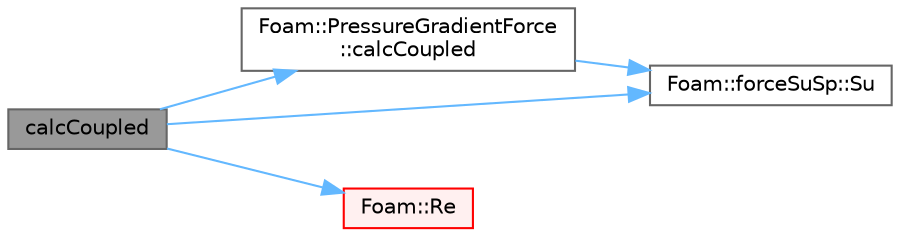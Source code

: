 digraph "calcCoupled"
{
 // LATEX_PDF_SIZE
  bgcolor="transparent";
  edge [fontname=Helvetica,fontsize=10,labelfontname=Helvetica,labelfontsize=10];
  node [fontname=Helvetica,fontsize=10,shape=box,height=0.2,width=0.4];
  rankdir="LR";
  Node1 [id="Node000001",label="calcCoupled",height=0.2,width=0.4,color="gray40", fillcolor="grey60", style="filled", fontcolor="black",tooltip=" "];
  Node1 -> Node2 [id="edge1_Node000001_Node000002",color="steelblue1",style="solid",tooltip=" "];
  Node2 [id="Node000002",label="Foam::PressureGradientForce\l::calcCoupled",height=0.2,width=0.4,color="grey40", fillcolor="white", style="filled",URL="$classFoam_1_1PressureGradientForce.html#ae1091e3c91bc27bab0e37df1bc5c025e",tooltip=" "];
  Node2 -> Node3 [id="edge2_Node000002_Node000003",color="steelblue1",style="solid",tooltip=" "];
  Node3 [id="Node000003",label="Foam::forceSuSp::Su",height=0.2,width=0.4,color="grey40", fillcolor="white", style="filled",URL="$classFoam_1_1forceSuSp.html#a30512abf4487873ce75c4e1f117ce34e",tooltip=" "];
  Node1 -> Node4 [id="edge3_Node000001_Node000004",color="steelblue1",style="solid",tooltip=" "];
  Node4 [id="Node000004",label="Foam::Re",height=0.2,width=0.4,color="red", fillcolor="#FFF0F0", style="filled",URL="$namespaceFoam.html#aba66084a6e7a4db11e6f363288e9108f",tooltip=" "];
  Node1 -> Node3 [id="edge4_Node000001_Node000003",color="steelblue1",style="solid",tooltip=" "];
}
